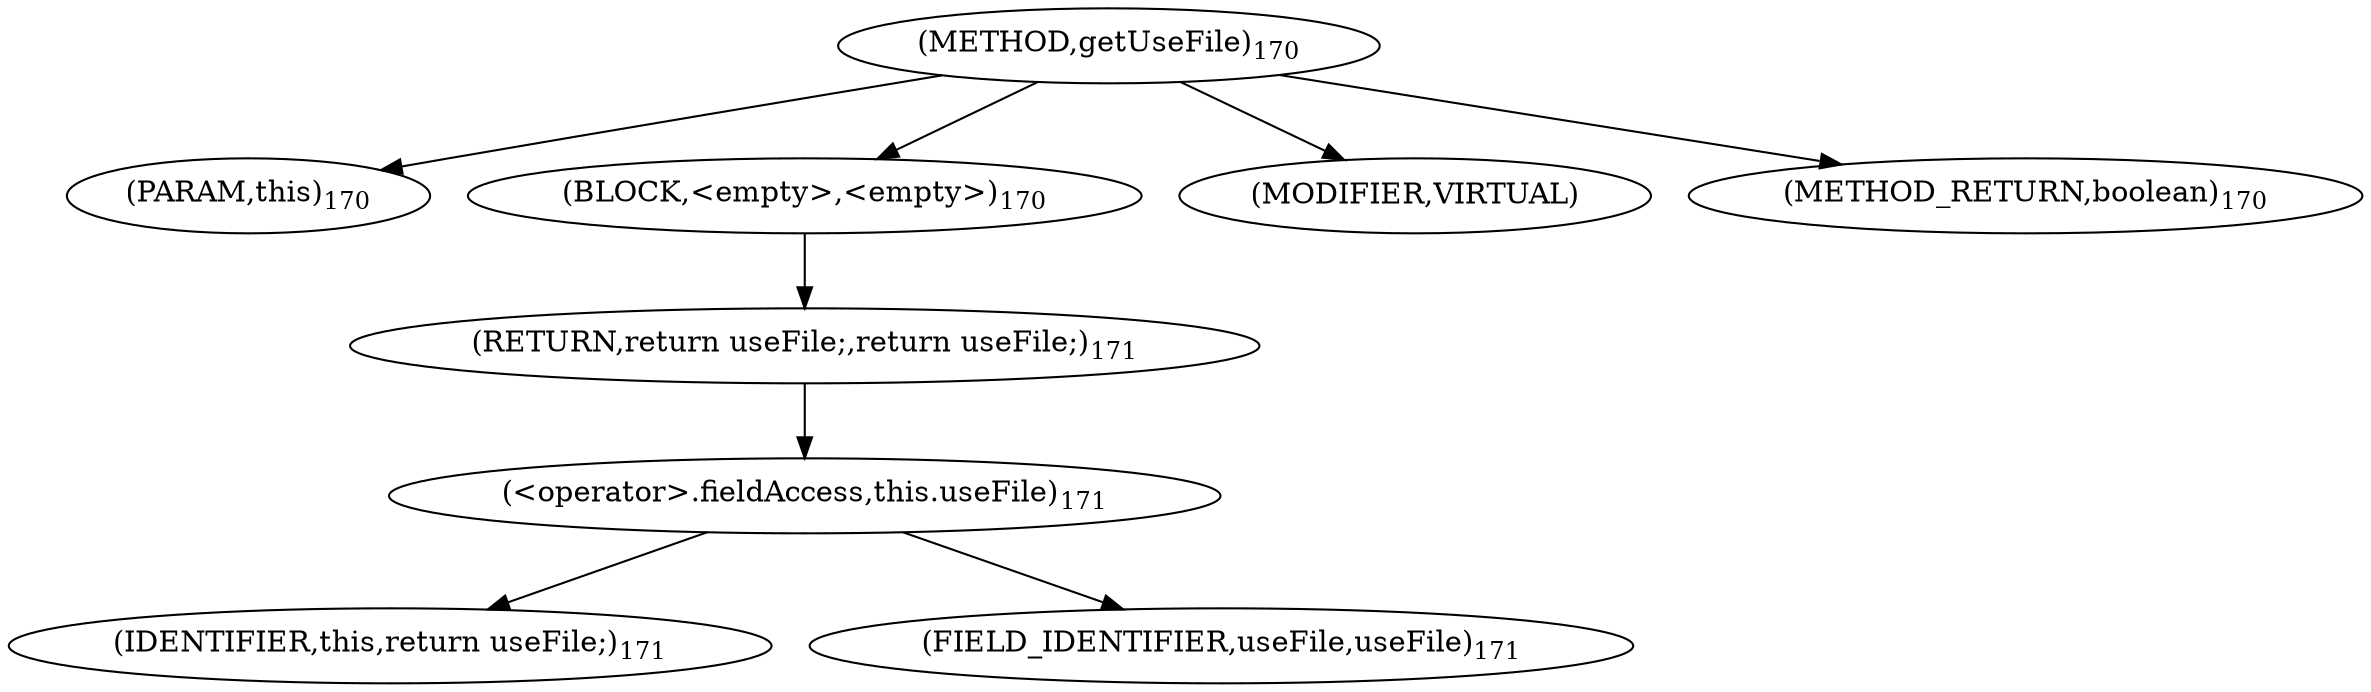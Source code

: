 digraph "getUseFile" {  
"213" [label = <(METHOD,getUseFile)<SUB>170</SUB>> ]
"214" [label = <(PARAM,this)<SUB>170</SUB>> ]
"215" [label = <(BLOCK,&lt;empty&gt;,&lt;empty&gt;)<SUB>170</SUB>> ]
"216" [label = <(RETURN,return useFile;,return useFile;)<SUB>171</SUB>> ]
"217" [label = <(&lt;operator&gt;.fieldAccess,this.useFile)<SUB>171</SUB>> ]
"218" [label = <(IDENTIFIER,this,return useFile;)<SUB>171</SUB>> ]
"219" [label = <(FIELD_IDENTIFIER,useFile,useFile)<SUB>171</SUB>> ]
"220" [label = <(MODIFIER,VIRTUAL)> ]
"221" [label = <(METHOD_RETURN,boolean)<SUB>170</SUB>> ]
  "213" -> "214" 
  "213" -> "215" 
  "213" -> "220" 
  "213" -> "221" 
  "215" -> "216" 
  "216" -> "217" 
  "217" -> "218" 
  "217" -> "219" 
}
